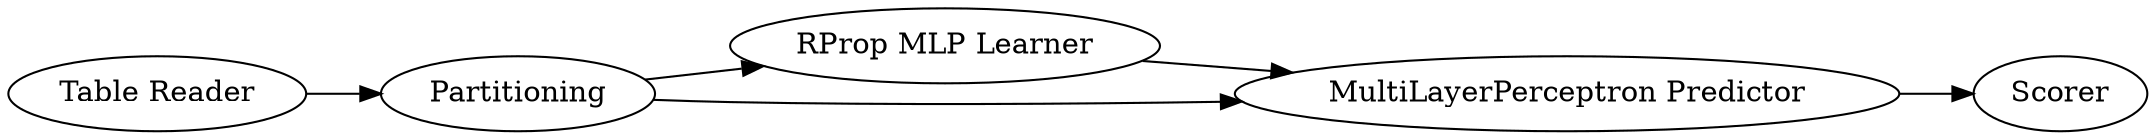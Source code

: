 digraph {
	739 [label="Table Reader"]
	742 [label="RProp MLP Learner"]
	743 [label="MultiLayerPerceptron Predictor"]
	744 [label=Partitioning]
	745 [label=Scorer]
	739 -> 744
	742 -> 743
	743 -> 745
	744 -> 742
	744 -> 743
	rankdir=LR
}
